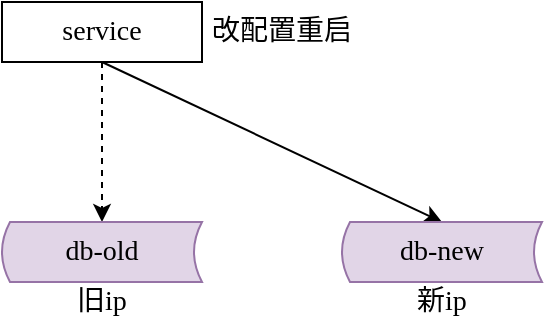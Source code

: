 <mxfile version="12.9.9" type="device" pages="5"><diagram id="UD8wRz-S33tSpEsE1ixt" name="场景一：IP耦合"><mxGraphModel dx="1072" dy="792" grid="1" gridSize="10" guides="1" tooltips="1" connect="1" arrows="1" fold="1" page="1" pageScale="1" pageWidth="827" pageHeight="1169" math="0" shadow="0"><root><mxCell id="0"/><mxCell id="1" parent="0"/><mxCell id="i_7KNAd_4JJN98cQUmep-4" style="edgeStyle=orthogonalEdgeStyle;rounded=0;orthogonalLoop=1;jettySize=auto;html=1;exitX=0.5;exitY=1;exitDx=0;exitDy=0;entryX=0.5;entryY=0;entryDx=0;entryDy=0;fontFamily=Verdana;fontSize=14;dashed=1;" edge="1" parent="1" source="i_7KNAd_4JJN98cQUmep-1" target="i_7KNAd_4JJN98cQUmep-2"><mxGeometry relative="1" as="geometry"/></mxCell><mxCell id="i_7KNAd_4JJN98cQUmep-5" style="rounded=0;orthogonalLoop=1;jettySize=auto;html=1;exitX=0.5;exitY=1;exitDx=0;exitDy=0;entryX=0.5;entryY=0;entryDx=0;entryDy=0;fontFamily=Verdana;fontSize=14;" edge="1" parent="1" source="i_7KNAd_4JJN98cQUmep-1" target="i_7KNAd_4JJN98cQUmep-3"><mxGeometry relative="1" as="geometry"/></mxCell><mxCell id="i_7KNAd_4JJN98cQUmep-1" value="service" style="rounded=0;whiteSpace=wrap;html=1;fontSize=14;fontFamily=Verdana;" vertex="1" parent="1"><mxGeometry x="330" y="270" width="100" height="30" as="geometry"/></mxCell><mxCell id="i_7KNAd_4JJN98cQUmep-2" value="db-old" style="shape=dataStorage;whiteSpace=wrap;html=1;fontFamily=Verdana;fontSize=14;size=0.04;fillColor=#e1d5e7;strokeColor=#9673a6;" vertex="1" parent="1"><mxGeometry x="330" y="380" width="100" height="30" as="geometry"/></mxCell><mxCell id="i_7KNAd_4JJN98cQUmep-3" value="db-new" style="shape=dataStorage;whiteSpace=wrap;html=1;fontFamily=Verdana;fontSize=14;size=0.04;fillColor=#e1d5e7;strokeColor=#9673a6;" vertex="1" parent="1"><mxGeometry x="500" y="380" width="100" height="30" as="geometry"/></mxCell><mxCell id="i_7KNAd_4JJN98cQUmep-6" value="旧ip" style="text;html=1;strokeColor=none;fillColor=none;align=center;verticalAlign=middle;whiteSpace=wrap;rounded=0;fontFamily=Verdana;fontSize=14;" vertex="1" parent="1"><mxGeometry x="360" y="410" width="40" height="20" as="geometry"/></mxCell><mxCell id="i_7KNAd_4JJN98cQUmep-7" value="新ip" style="text;html=1;strokeColor=none;fillColor=none;align=center;verticalAlign=middle;whiteSpace=wrap;rounded=0;fontFamily=Verdana;fontSize=14;" vertex="1" parent="1"><mxGeometry x="530" y="410" width="40" height="20" as="geometry"/></mxCell><mxCell id="i_7KNAd_4JJN98cQUmep-9" value="改配置重启" style="text;html=1;strokeColor=none;fillColor=none;align=center;verticalAlign=middle;whiteSpace=wrap;rounded=0;fontFamily=Verdana;fontSize=14;" vertex="1" parent="1"><mxGeometry x="430" y="275" width="80" height="20" as="geometry"/></mxCell></root></mxGraphModel></diagram><diagram id="eIiFei48hsphOOKt9m3r" name="如何消除“IP耦合”"><mxGraphModel dx="1072" dy="792" grid="1" gridSize="10" guides="1" tooltips="1" connect="1" arrows="1" fold="1" page="1" pageScale="1" pageWidth="827" pageHeight="1169" math="0" shadow="0"><root><mxCell id="UtqJfv8l0HMfxrJjz2-y-0"/><mxCell id="UtqJfv8l0HMfxrJjz2-y-1" parent="UtqJfv8l0HMfxrJjz2-y-0"/><mxCell id="yfEmhwVfHdRZ2DxBQPon-0" style="rounded=0;orthogonalLoop=1;jettySize=auto;html=1;exitX=0.5;exitY=1;exitDx=0;exitDy=0;entryX=0.5;entryY=0;entryDx=0;entryDy=0;fontFamily=Verdana;fontSize=14;dashed=1;" edge="1" parent="UtqJfv8l0HMfxrJjz2-y-1" source="yfEmhwVfHdRZ2DxBQPon-2" target="yfEmhwVfHdRZ2DxBQPon-3"><mxGeometry relative="1" as="geometry"/></mxCell><mxCell id="yfEmhwVfHdRZ2DxBQPon-1" style="rounded=0;orthogonalLoop=1;jettySize=auto;html=1;exitX=0.5;exitY=1;exitDx=0;exitDy=0;entryX=0.5;entryY=0;entryDx=0;entryDy=0;fontFamily=Verdana;fontSize=14;" edge="1" parent="UtqJfv8l0HMfxrJjz2-y-1" source="yfEmhwVfHdRZ2DxBQPon-2" target="yfEmhwVfHdRZ2DxBQPon-4"><mxGeometry relative="1" as="geometry"/></mxCell><mxCell id="yfEmhwVfHdRZ2DxBQPon-2" value="service" style="rounded=0;whiteSpace=wrap;html=1;fontSize=14;fontFamily=Verdana;" vertex="1" parent="UtqJfv8l0HMfxrJjz2-y-1"><mxGeometry x="330" y="270" width="100" height="30" as="geometry"/></mxCell><mxCell id="yfEmhwVfHdRZ2DxBQPon-3" value="db-old" style="shape=dataStorage;whiteSpace=wrap;html=1;fontFamily=Verdana;fontSize=14;size=0.04;fillColor=#e1d5e7;strokeColor=#9673a6;" vertex="1" parent="UtqJfv8l0HMfxrJjz2-y-1"><mxGeometry x="180" y="380" width="100" height="30" as="geometry"/></mxCell><mxCell id="yfEmhwVfHdRZ2DxBQPon-4" value="db-new" style="shape=dataStorage;whiteSpace=wrap;html=1;fontFamily=Verdana;fontSize=14;size=0.04;fillColor=#e1d5e7;strokeColor=#9673a6;" vertex="1" parent="UtqJfv8l0HMfxrJjz2-y-1"><mxGeometry x="480" y="380" width="100" height="30" as="geometry"/></mxCell><mxCell id="yfEmhwVfHdRZ2DxBQPon-5" value="旧ip" style="text;html=1;strokeColor=none;fillColor=none;align=center;verticalAlign=middle;whiteSpace=wrap;rounded=0;fontFamily=Verdana;fontSize=14;" vertex="1" parent="UtqJfv8l0HMfxrJjz2-y-1"><mxGeometry x="210" y="410" width="40" height="20" as="geometry"/></mxCell><mxCell id="yfEmhwVfHdRZ2DxBQPon-6" value="新ip" style="text;html=1;strokeColor=none;fillColor=none;align=center;verticalAlign=middle;whiteSpace=wrap;rounded=0;fontFamily=Verdana;fontSize=14;" vertex="1" parent="UtqJfv8l0HMfxrJjz2-y-1"><mxGeometry x="510" y="410" width="40" height="20" as="geometry"/></mxCell><mxCell id="yfEmhwVfHdRZ2DxBQPon-7" value="改配置重启" style="text;html=1;strokeColor=none;fillColor=none;align=center;verticalAlign=middle;whiteSpace=wrap;rounded=0;fontFamily=Verdana;fontSize=14;" vertex="1" parent="UtqJfv8l0HMfxrJjz2-y-1"><mxGeometry x="430" y="275" width="80" height="20" as="geometry"/></mxCell><mxCell id="yfEmhwVfHdRZ2DxBQPon-8" value="db.inner.dns" style="text;html=1;strokeColor=none;fillColor=#ffffff;align=center;verticalAlign=middle;whiteSpace=wrap;rounded=0;fontFamily=Verdana;fontSize=14;" vertex="1" parent="UtqJfv8l0HMfxrJjz2-y-1"><mxGeometry x="280" y="330" width="40" height="20" as="geometry"/></mxCell><mxCell id="yfEmhwVfHdRZ2DxBQPon-9" value="db.inner.dns" style="text;html=1;strokeColor=none;fillColor=#ffffff;align=center;verticalAlign=middle;whiteSpace=wrap;rounded=0;fontFamily=Verdana;fontSize=14;" vertex="1" parent="UtqJfv8l0HMfxrJjz2-y-1"><mxGeometry x="440" y="330" width="40" height="20" as="geometry"/></mxCell></root></mxGraphModel></diagram><diagram id="4DNEFtPE9Do5JoDe5GIY" name="场景二：公共库耦合"><mxGraphModel dx="1072" dy="792" grid="1" gridSize="10" guides="1" tooltips="1" connect="1" arrows="1" fold="1" page="1" pageScale="1" pageWidth="827" pageHeight="1169" math="0" shadow="0"><root><mxCell id="dMNMzaTFO3L5CwfP7EnL-0"/><mxCell id="dMNMzaTFO3L5CwfP7EnL-1" parent="dMNMzaTFO3L5CwfP7EnL-0"/><mxCell id="vgJcciI1r5Zz3ChS0nPk-13" style="edgeStyle=orthogonalEdgeStyle;rounded=0;orthogonalLoop=1;jettySize=auto;html=1;exitX=0.5;exitY=1;exitDx=0;exitDy=0;entryX=0;entryY=0.5;entryDx=0;entryDy=0;fontFamily=Verdana;fontSize=14;" edge="1" parent="dMNMzaTFO3L5CwfP7EnL-1" source="vgJcciI1r5Zz3ChS0nPk-2" target="vgJcciI1r5Zz3ChS0nPk-10"><mxGeometry relative="1" as="geometry"/></mxCell><mxCell id="vgJcciI1r5Zz3ChS0nPk-2" value="service1" style="rounded=0;whiteSpace=wrap;html=1;fontSize=14;fontFamily=Verdana;" vertex="1" parent="dMNMzaTFO3L5CwfP7EnL-1"><mxGeometry x="330" y="270" width="100" height="30" as="geometry"/></mxCell><mxCell id="vgJcciI1r5Zz3ChS0nPk-3" value="db" style="shape=dataStorage;whiteSpace=wrap;html=1;fontFamily=Verdana;fontSize=14;size=0.04;fillColor=#e1d5e7;strokeColor=#9673a6;" vertex="1" parent="dMNMzaTFO3L5CwfP7EnL-1"><mxGeometry x="470" y="480" width="100" height="30" as="geometry"/></mxCell><mxCell id="vgJcciI1r5Zz3ChS0nPk-4" value="cache" style="shape=dataStorage;whiteSpace=wrap;html=1;fontFamily=Verdana;fontSize=14;size=0.04;fillColor=#f8cecc;strokeColor=#b85450;" vertex="1" parent="dMNMzaTFO3L5CwfP7EnL-1"><mxGeometry x="610" y="480" width="100" height="30" as="geometry"/></mxCell><mxCell id="vgJcciI1r5Zz3ChS0nPk-11" style="edgeStyle=none;rounded=0;orthogonalLoop=1;jettySize=auto;html=1;exitX=0.5;exitY=1;exitDx=0;exitDy=0;entryX=0.5;entryY=0;entryDx=0;entryDy=0;fontFamily=Verdana;fontSize=14;" edge="1" parent="dMNMzaTFO3L5CwfP7EnL-1" source="vgJcciI1r5Zz3ChS0nPk-8" target="vgJcciI1r5Zz3ChS0nPk-10"><mxGeometry relative="1" as="geometry"/></mxCell><mxCell id="vgJcciI1r5Zz3ChS0nPk-8" value="service2" style="rounded=0;whiteSpace=wrap;html=1;fontSize=14;fontFamily=Verdana;" vertex="1" parent="dMNMzaTFO3L5CwfP7EnL-1"><mxGeometry x="470" y="270" width="100" height="30" as="geometry"/></mxCell><mxCell id="vgJcciI1r5Zz3ChS0nPk-12" style="edgeStyle=orthogonalEdgeStyle;rounded=0;orthogonalLoop=1;jettySize=auto;html=1;exitX=0.5;exitY=1;exitDx=0;exitDy=0;entryX=1;entryY=0.5;entryDx=0;entryDy=0;fontFamily=Verdana;fontSize=14;" edge="1" parent="dMNMzaTFO3L5CwfP7EnL-1" source="vgJcciI1r5Zz3ChS0nPk-9" target="vgJcciI1r5Zz3ChS0nPk-10"><mxGeometry relative="1" as="geometry"/></mxCell><mxCell id="vgJcciI1r5Zz3ChS0nPk-9" value="service3" style="rounded=0;whiteSpace=wrap;html=1;fontSize=14;fontFamily=Verdana;" vertex="1" parent="dMNMzaTFO3L5CwfP7EnL-1"><mxGeometry x="610" y="270" width="100" height="30" as="geometry"/></mxCell><mxCell id="vgJcciI1r5Zz3ChS0nPk-14" style="edgeStyle=orthogonalEdgeStyle;rounded=0;orthogonalLoop=1;jettySize=auto;html=1;exitX=0.5;exitY=1;exitDx=0;exitDy=0;entryX=0.5;entryY=0;entryDx=0;entryDy=0;fontFamily=Verdana;fontSize=14;" edge="1" parent="dMNMzaTFO3L5CwfP7EnL-1" source="vgJcciI1r5Zz3ChS0nPk-10" target="vgJcciI1r5Zz3ChS0nPk-3"><mxGeometry relative="1" as="geometry"/></mxCell><mxCell id="vgJcciI1r5Zz3ChS0nPk-15" style="rounded=0;orthogonalLoop=1;jettySize=auto;html=1;exitX=0.5;exitY=1;exitDx=0;exitDy=0;entryX=0.5;entryY=0;entryDx=0;entryDy=0;fontFamily=Verdana;fontSize=14;" edge="1" parent="dMNMzaTFO3L5CwfP7EnL-1" source="vgJcciI1r5Zz3ChS0nPk-10" target="vgJcciI1r5Zz3ChS0nPk-4"><mxGeometry relative="1" as="geometry"/></mxCell><mxCell id="vgJcciI1r5Zz3ChS0nPk-10" value="biz.jar" style="rounded=1;whiteSpace=wrap;html=1;fillColor=#ffffff;fontFamily=Verdana;fontSize=14;arcSize=50;" vertex="1" parent="dMNMzaTFO3L5CwfP7EnL-1"><mxGeometry x="470" y="380" width="100" height="30" as="geometry"/></mxCell></root></mxGraphModel></diagram><diagram id="HYMYPQrCDy9xkxXWPF-o" name="方案：垂直拆分，个性业务代码“上浮”"><mxGraphModel dx="1072" dy="792" grid="1" gridSize="10" guides="1" tooltips="1" connect="1" arrows="1" fold="1" page="1" pageScale="1" pageWidth="827" pageHeight="1169" math="0" shadow="0"><root><mxCell id="qsRR-niaH0Lk85Nr6Vyz-0"/><mxCell id="qsRR-niaH0Lk85Nr6Vyz-1" parent="qsRR-niaH0Lk85Nr6Vyz-0"/><mxCell id="loQf4w9NsGbhWpfrcH5p-12" style="edgeStyle=none;rounded=0;orthogonalLoop=1;jettySize=auto;html=1;exitX=0.5;exitY=1;exitDx=0;exitDy=0;entryX=0.5;entryY=0;entryDx=0;entryDy=0;fontFamily=Verdana;fontSize=14;" edge="1" parent="qsRR-niaH0Lk85Nr6Vyz-1" source="loQf4w9NsGbhWpfrcH5p-1" target="loQf4w9NsGbhWpfrcH5p-11"><mxGeometry relative="1" as="geometry"/></mxCell><mxCell id="loQf4w9NsGbhWpfrcH5p-1" value="service1" style="rounded=0;whiteSpace=wrap;html=1;fontSize=14;fontFamily=Verdana;" vertex="1" parent="qsRR-niaH0Lk85Nr6Vyz-1"><mxGeometry y="270" width="100" height="30" as="geometry"/></mxCell><mxCell id="loQf4w9NsGbhWpfrcH5p-2" value="db1" style="shape=dataStorage;whiteSpace=wrap;html=1;fontFamily=Verdana;fontSize=14;size=0.04;fillColor=#e1d5e7;strokeColor=#9673a6;" vertex="1" parent="qsRR-niaH0Lk85Nr6Vyz-1"><mxGeometry y="485" width="100" height="30" as="geometry"/></mxCell><mxCell id="loQf4w9NsGbhWpfrcH5p-3" value="cache1" style="shape=dataStorage;whiteSpace=wrap;html=1;fontFamily=Verdana;fontSize=14;size=0.04;fillColor=#f8cecc;strokeColor=#b85450;" vertex="1" parent="qsRR-niaH0Lk85Nr6Vyz-1"><mxGeometry x="130" y="485" width="100" height="30" as="geometry"/></mxCell><mxCell id="loQf4w9NsGbhWpfrcH5p-4" style="edgeStyle=none;rounded=0;orthogonalLoop=1;jettySize=auto;html=1;exitX=0.5;exitY=1;exitDx=0;exitDy=0;entryX=0.5;entryY=0;entryDx=0;entryDy=0;fontFamily=Verdana;fontSize=14;" edge="1" parent="qsRR-niaH0Lk85Nr6Vyz-1" source="loQf4w9NsGbhWpfrcH5p-5" target="loQf4w9NsGbhWpfrcH5p-10"><mxGeometry relative="1" as="geometry"/></mxCell><mxCell id="loQf4w9NsGbhWpfrcH5p-5" value="service2" style="rounded=0;whiteSpace=wrap;html=1;fontSize=14;fontFamily=Verdana;" vertex="1" parent="qsRR-niaH0Lk85Nr6Vyz-1"><mxGeometry x="294" y="270" width="100" height="30" as="geometry"/></mxCell><mxCell id="loQf4w9NsGbhWpfrcH5p-24" style="edgeStyle=none;rounded=0;orthogonalLoop=1;jettySize=auto;html=1;exitX=0.5;exitY=1;exitDx=0;exitDy=0;entryX=0.5;entryY=0;entryDx=0;entryDy=0;fontFamily=Verdana;fontSize=14;" edge="1" parent="qsRR-niaH0Lk85Nr6Vyz-1" source="loQf4w9NsGbhWpfrcH5p-7" target="loQf4w9NsGbhWpfrcH5p-21"><mxGeometry relative="1" as="geometry"/></mxCell><mxCell id="loQf4w9NsGbhWpfrcH5p-7" value="service3" style="rounded=0;whiteSpace=wrap;html=1;fontSize=14;fontFamily=Verdana;" vertex="1" parent="qsRR-niaH0Lk85Nr6Vyz-1"><mxGeometry x="587" y="270" width="100" height="30" as="geometry"/></mxCell><mxCell id="loQf4w9NsGbhWpfrcH5p-17" style="edgeStyle=none;rounded=0;orthogonalLoop=1;jettySize=auto;html=1;exitX=0.5;exitY=1;exitDx=0;exitDy=0;entryX=0.5;entryY=0;entryDx=0;entryDy=0;fontFamily=Verdana;fontSize=14;" edge="1" parent="qsRR-niaH0Lk85Nr6Vyz-1" source="loQf4w9NsGbhWpfrcH5p-10" target="loQf4w9NsGbhWpfrcH5p-15"><mxGeometry relative="1" as="geometry"/></mxCell><mxCell id="loQf4w9NsGbhWpfrcH5p-18" style="edgeStyle=none;rounded=0;orthogonalLoop=1;jettySize=auto;html=1;exitX=0.5;exitY=1;exitDx=0;exitDy=0;entryX=0.5;entryY=0;entryDx=0;entryDy=0;fontFamily=Verdana;fontSize=14;" edge="1" parent="qsRR-niaH0Lk85Nr6Vyz-1" source="loQf4w9NsGbhWpfrcH5p-10" target="loQf4w9NsGbhWpfrcH5p-16"><mxGeometry relative="1" as="geometry"/></mxCell><mxCell id="loQf4w9NsGbhWpfrcH5p-10" value="biz2.jar" style="rounded=1;whiteSpace=wrap;html=1;fillColor=#ffffff;fontFamily=Verdana;fontSize=14;arcSize=50;" vertex="1" parent="qsRR-niaH0Lk85Nr6Vyz-1"><mxGeometry x="294" y="385" width="100" height="30" as="geometry"/></mxCell><mxCell id="loQf4w9NsGbhWpfrcH5p-13" style="edgeStyle=none;rounded=0;orthogonalLoop=1;jettySize=auto;html=1;exitX=0.5;exitY=1;exitDx=0;exitDy=0;entryX=0.5;entryY=0;entryDx=0;entryDy=0;fontFamily=Verdana;fontSize=14;" edge="1" parent="qsRR-niaH0Lk85Nr6Vyz-1" source="loQf4w9NsGbhWpfrcH5p-11" target="loQf4w9NsGbhWpfrcH5p-2"><mxGeometry relative="1" as="geometry"/></mxCell><mxCell id="loQf4w9NsGbhWpfrcH5p-14" style="edgeStyle=none;rounded=0;orthogonalLoop=1;jettySize=auto;html=1;exitX=0.5;exitY=1;exitDx=0;exitDy=0;entryX=0.5;entryY=0;entryDx=0;entryDy=0;fontFamily=Verdana;fontSize=14;" edge="1" parent="qsRR-niaH0Lk85Nr6Vyz-1" source="loQf4w9NsGbhWpfrcH5p-11" target="loQf4w9NsGbhWpfrcH5p-3"><mxGeometry relative="1" as="geometry"/></mxCell><mxCell id="loQf4w9NsGbhWpfrcH5p-11" value="biz1.jar" style="rounded=1;whiteSpace=wrap;html=1;fillColor=#ffffff;fontFamily=Verdana;fontSize=14;arcSize=50;" vertex="1" parent="qsRR-niaH0Lk85Nr6Vyz-1"><mxGeometry y="385" width="100" height="30" as="geometry"/></mxCell><mxCell id="loQf4w9NsGbhWpfrcH5p-15" value="db2" style="shape=dataStorage;whiteSpace=wrap;html=1;fontFamily=Verdana;fontSize=14;size=0.04;fillColor=#e1d5e7;strokeColor=#9673a6;" vertex="1" parent="qsRR-niaH0Lk85Nr6Vyz-1"><mxGeometry x="294" y="485" width="100" height="30" as="geometry"/></mxCell><mxCell id="loQf4w9NsGbhWpfrcH5p-16" value="cache2" style="shape=dataStorage;whiteSpace=wrap;html=1;fontFamily=Verdana;fontSize=14;size=0.04;fillColor=#f8cecc;strokeColor=#b85450;" vertex="1" parent="qsRR-niaH0Lk85Nr6Vyz-1"><mxGeometry x="430" y="485" width="100" height="30" as="geometry"/></mxCell><mxCell id="loQf4w9NsGbhWpfrcH5p-19" style="edgeStyle=none;rounded=0;orthogonalLoop=1;jettySize=auto;html=1;exitX=0.5;exitY=1;exitDx=0;exitDy=0;entryX=0.5;entryY=0;entryDx=0;entryDy=0;fontFamily=Verdana;fontSize=14;" edge="1" parent="qsRR-niaH0Lk85Nr6Vyz-1" source="loQf4w9NsGbhWpfrcH5p-21" target="loQf4w9NsGbhWpfrcH5p-22"><mxGeometry relative="1" as="geometry"/></mxCell><mxCell id="loQf4w9NsGbhWpfrcH5p-20" style="edgeStyle=none;rounded=0;orthogonalLoop=1;jettySize=auto;html=1;exitX=0.5;exitY=1;exitDx=0;exitDy=0;entryX=0.5;entryY=0;entryDx=0;entryDy=0;fontFamily=Verdana;fontSize=14;" edge="1" parent="qsRR-niaH0Lk85Nr6Vyz-1" source="loQf4w9NsGbhWpfrcH5p-21" target="loQf4w9NsGbhWpfrcH5p-23"><mxGeometry relative="1" as="geometry"/></mxCell><mxCell id="loQf4w9NsGbhWpfrcH5p-21" value="biz3.jar" style="rounded=1;whiteSpace=wrap;html=1;fillColor=#ffffff;fontFamily=Verdana;fontSize=14;arcSize=50;" vertex="1" parent="qsRR-niaH0Lk85Nr6Vyz-1"><mxGeometry x="587" y="385" width="100" height="30" as="geometry"/></mxCell><mxCell id="loQf4w9NsGbhWpfrcH5p-22" value="db3" style="shape=dataStorage;whiteSpace=wrap;html=1;fontFamily=Verdana;fontSize=14;size=0.04;fillColor=#e1d5e7;strokeColor=#9673a6;" vertex="1" parent="qsRR-niaH0Lk85Nr6Vyz-1"><mxGeometry x="587" y="485" width="100" height="30" as="geometry"/></mxCell><mxCell id="loQf4w9NsGbhWpfrcH5p-23" value="cache3" style="shape=dataStorage;whiteSpace=wrap;html=1;fontFamily=Verdana;fontSize=14;size=0.04;fillColor=#f8cecc;strokeColor=#b85450;" vertex="1" parent="qsRR-niaH0Lk85Nr6Vyz-1"><mxGeometry x="720" y="485" width="100" height="30" as="geometry"/></mxCell><mxCell id="loQf4w9NsGbhWpfrcH5p-25" style="edgeStyle=none;rounded=0;orthogonalLoop=1;jettySize=auto;html=1;exitX=0.5;exitY=0;exitDx=0;exitDy=0;fontFamily=Verdana;fontSize=14;" edge="1" parent="qsRR-niaH0Lk85Nr6Vyz-1" source="loQf4w9NsGbhWpfrcH5p-15" target="loQf4w9NsGbhWpfrcH5p-15"><mxGeometry relative="1" as="geometry"/></mxCell></root></mxGraphModel></diagram><diagram id="ZtL9i-Nar_uczOq-WLaE" name="方案：服务化，共性业务代码“下沉”"><mxGraphModel dx="1072" dy="792" grid="1" gridSize="10" guides="1" tooltips="1" connect="1" arrows="1" fold="1" page="1" pageScale="1" pageWidth="827" pageHeight="1169" math="0" shadow="0"><root><mxCell id="Nyw6HC5xCyhGM4DL1IiK-0"/><mxCell id="Nyw6HC5xCyhGM4DL1IiK-1" parent="Nyw6HC5xCyhGM4DL1IiK-0"/><mxCell id="H49Po42kMvYKllCWcM8J-0" style="rounded=0;orthogonalLoop=1;jettySize=auto;html=1;exitX=0.5;exitY=1;exitDx=0;exitDy=0;entryX=0.5;entryY=0;entryDx=0;entryDy=0;fontFamily=Verdana;fontSize=14;" edge="1" parent="Nyw6HC5xCyhGM4DL1IiK-1" source="H49Po42kMvYKllCWcM8J-1" target="H49Po42kMvYKllCWcM8J-10"><mxGeometry relative="1" as="geometry"/></mxCell><mxCell id="H49Po42kMvYKllCWcM8J-1" value="service1" style="rounded=0;whiteSpace=wrap;html=1;fontSize=14;fontFamily=Verdana;" vertex="1" parent="Nyw6HC5xCyhGM4DL1IiK-1"><mxGeometry x="330" y="270" width="100" height="30" as="geometry"/></mxCell><mxCell id="H49Po42kMvYKllCWcM8J-2" value="db" style="shape=dataStorage;whiteSpace=wrap;html=1;fontFamily=Verdana;fontSize=14;size=0.04;fillColor=#e1d5e7;strokeColor=#9673a6;" vertex="1" parent="Nyw6HC5xCyhGM4DL1IiK-1"><mxGeometry x="470" y="480" width="100" height="30" as="geometry"/></mxCell><mxCell id="H49Po42kMvYKllCWcM8J-3" value="cache" style="shape=dataStorage;whiteSpace=wrap;html=1;fontFamily=Verdana;fontSize=14;size=0.04;fillColor=#f8cecc;strokeColor=#b85450;" vertex="1" parent="Nyw6HC5xCyhGM4DL1IiK-1"><mxGeometry x="610" y="480" width="100" height="30" as="geometry"/></mxCell><mxCell id="H49Po42kMvYKllCWcM8J-4" style="edgeStyle=none;rounded=0;orthogonalLoop=1;jettySize=auto;html=1;exitX=0.5;exitY=1;exitDx=0;exitDy=0;entryX=0.5;entryY=0;entryDx=0;entryDy=0;fontFamily=Verdana;fontSize=14;" edge="1" parent="Nyw6HC5xCyhGM4DL1IiK-1" source="H49Po42kMvYKllCWcM8J-5" target="H49Po42kMvYKllCWcM8J-10"><mxGeometry relative="1" as="geometry"/></mxCell><mxCell id="H49Po42kMvYKllCWcM8J-5" value="service2" style="rounded=0;whiteSpace=wrap;html=1;fontSize=14;fontFamily=Verdana;" vertex="1" parent="Nyw6HC5xCyhGM4DL1IiK-1"><mxGeometry x="470" y="270" width="100" height="30" as="geometry"/></mxCell><mxCell id="H49Po42kMvYKllCWcM8J-6" style="rounded=0;orthogonalLoop=1;jettySize=auto;html=1;exitX=0.5;exitY=1;exitDx=0;exitDy=0;entryX=0.5;entryY=0;entryDx=0;entryDy=0;fontFamily=Verdana;fontSize=14;" edge="1" parent="Nyw6HC5xCyhGM4DL1IiK-1" source="H49Po42kMvYKllCWcM8J-7" target="H49Po42kMvYKllCWcM8J-10"><mxGeometry relative="1" as="geometry"/></mxCell><mxCell id="H49Po42kMvYKllCWcM8J-7" value="service3" style="rounded=0;whiteSpace=wrap;html=1;fontSize=14;fontFamily=Verdana;" vertex="1" parent="Nyw6HC5xCyhGM4DL1IiK-1"><mxGeometry x="610" y="270" width="100" height="30" as="geometry"/></mxCell><mxCell id="H49Po42kMvYKllCWcM8J-8" style="edgeStyle=orthogonalEdgeStyle;rounded=0;orthogonalLoop=1;jettySize=auto;html=1;exitX=0.5;exitY=1;exitDx=0;exitDy=0;entryX=0.5;entryY=0;entryDx=0;entryDy=0;fontFamily=Verdana;fontSize=14;" edge="1" parent="Nyw6HC5xCyhGM4DL1IiK-1" source="H49Po42kMvYKllCWcM8J-10" target="H49Po42kMvYKllCWcM8J-2"><mxGeometry relative="1" as="geometry"/></mxCell><mxCell id="H49Po42kMvYKllCWcM8J-9" style="rounded=0;orthogonalLoop=1;jettySize=auto;html=1;exitX=0.5;exitY=1;exitDx=0;exitDy=0;entryX=0.5;entryY=0;entryDx=0;entryDy=0;fontFamily=Verdana;fontSize=14;" edge="1" parent="Nyw6HC5xCyhGM4DL1IiK-1" source="H49Po42kMvYKllCWcM8J-10" target="H49Po42kMvYKllCWcM8J-3"><mxGeometry relative="1" as="geometry"/></mxCell><mxCell id="H49Po42kMvYKllCWcM8J-10" value="biz.service" style="rounded=1;whiteSpace=wrap;html=1;fillColor=#ffffff;fontFamily=Verdana;fontSize=14;arcSize=50;" vertex="1" parent="Nyw6HC5xCyhGM4DL1IiK-1"><mxGeometry x="470" y="380" width="100" height="30" as="geometry"/></mxCell></root></mxGraphModel></diagram></mxfile>